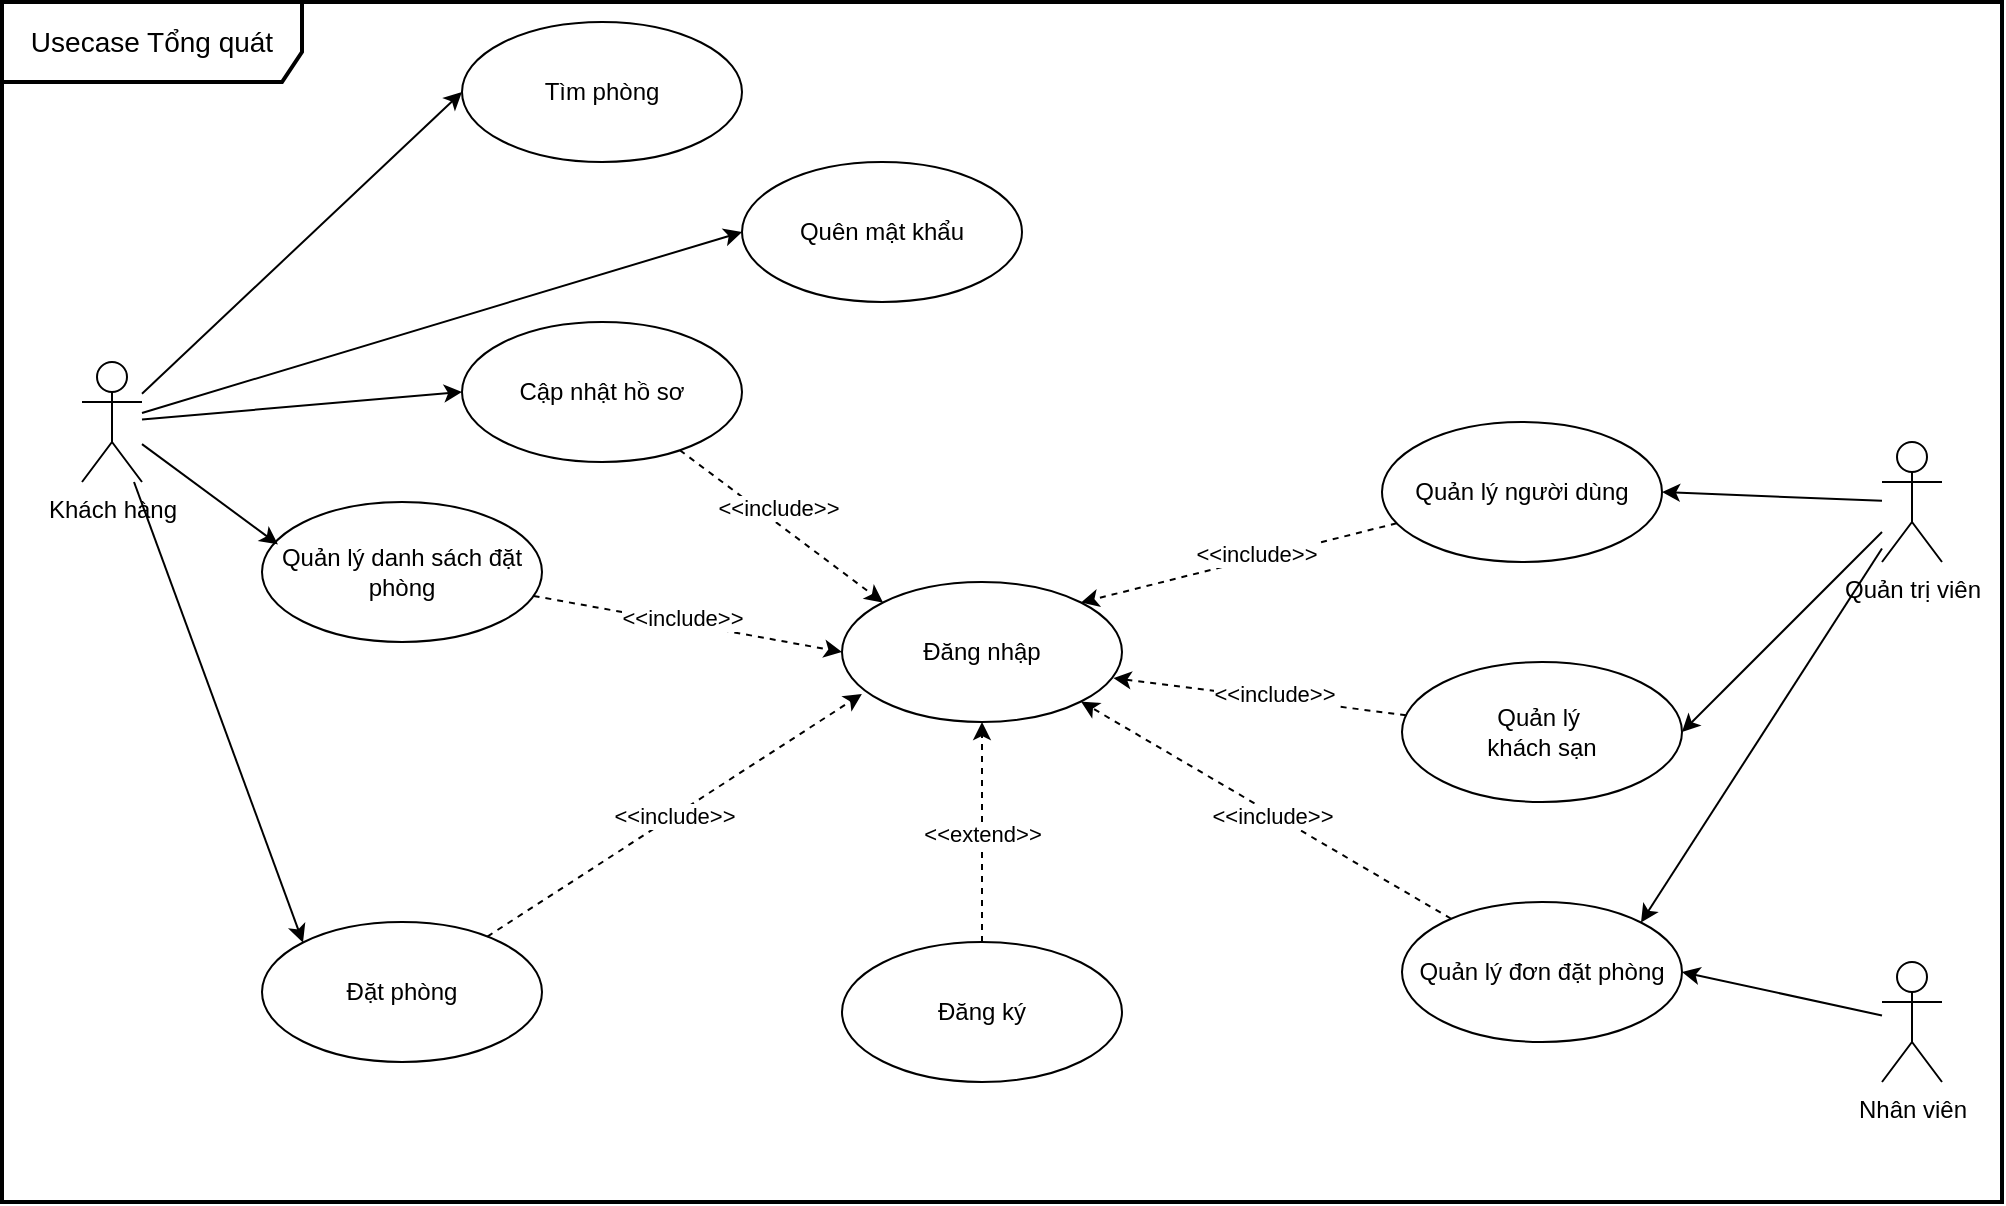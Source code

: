 <mxfile version="25.0.3" pages="7">
  <diagram name="UCTQ" id="BnW27F9ZRaS0ruSqFtRL">
    <mxGraphModel dx="1050" dy="621" grid="1" gridSize="10" guides="1" tooltips="1" connect="1" arrows="1" fold="1" page="1" pageScale="1" pageWidth="850" pageHeight="1100" math="0" shadow="0">
      <root>
        <mxCell id="0" />
        <mxCell id="1" parent="0" />
        <mxCell id="_uAQ8eDRtJraYHkYC3fa-1" value="Tìm phòng" style="ellipse;whiteSpace=wrap;html=1;" parent="1" vertex="1">
          <mxGeometry x="260" y="50" width="140" height="70" as="geometry" />
        </mxCell>
        <mxCell id="_uAQ8eDRtJraYHkYC3fa-7" style="rounded=0;orthogonalLoop=1;jettySize=auto;html=1;entryX=0;entryY=0.5;entryDx=0;entryDy=0;" parent="1" source="_uAQ8eDRtJraYHkYC3fa-2" target="_uAQ8eDRtJraYHkYC3fa-1" edge="1">
          <mxGeometry relative="1" as="geometry" />
        </mxCell>
        <mxCell id="_uAQ8eDRtJraYHkYC3fa-8" style="rounded=0;orthogonalLoop=1;jettySize=auto;html=1;entryX=0;entryY=0;entryDx=0;entryDy=0;" parent="1" source="_uAQ8eDRtJraYHkYC3fa-2" target="_uAQ8eDRtJraYHkYC3fa-3" edge="1">
          <mxGeometry relative="1" as="geometry" />
        </mxCell>
        <mxCell id="-PLZAA_F_EUf_V45vfqz-6" style="rounded=0;orthogonalLoop=1;jettySize=auto;html=1;entryX=0;entryY=0.5;entryDx=0;entryDy=0;" parent="1" source="_uAQ8eDRtJraYHkYC3fa-2" target="-PLZAA_F_EUf_V45vfqz-5" edge="1">
          <mxGeometry relative="1" as="geometry" />
        </mxCell>
        <mxCell id="_uAQ8eDRtJraYHkYC3fa-2" value="Khách hàng" style="shape=umlActor;verticalLabelPosition=bottom;verticalAlign=top;html=1;" parent="1" vertex="1">
          <mxGeometry x="70" y="220" width="30" height="60" as="geometry" />
        </mxCell>
        <mxCell id="_uAQ8eDRtJraYHkYC3fa-3" value="Đặt phòng" style="ellipse;whiteSpace=wrap;html=1;" parent="1" vertex="1">
          <mxGeometry x="160" y="500" width="140" height="70" as="geometry" />
        </mxCell>
        <mxCell id="_uAQ8eDRtJraYHkYC3fa-4" value="Đăng nhập" style="ellipse;whiteSpace=wrap;html=1;" parent="1" vertex="1">
          <mxGeometry x="450" y="330" width="140" height="70" as="geometry" />
        </mxCell>
        <mxCell id="_uAQ8eDRtJraYHkYC3fa-12" style="edgeStyle=orthogonalEdgeStyle;rounded=0;orthogonalLoop=1;jettySize=auto;html=1;entryX=0.5;entryY=1;entryDx=0;entryDy=0;dashed=1;" parent="1" source="_uAQ8eDRtJraYHkYC3fa-5" target="_uAQ8eDRtJraYHkYC3fa-4" edge="1">
          <mxGeometry relative="1" as="geometry" />
        </mxCell>
        <mxCell id="_uAQ8eDRtJraYHkYC3fa-13" value="&amp;lt;&amp;lt;extend&amp;gt;&amp;gt;" style="edgeLabel;html=1;align=center;verticalAlign=middle;resizable=0;points=[];" parent="_uAQ8eDRtJraYHkYC3fa-12" vertex="1" connectable="0">
          <mxGeometry x="-0.008" relative="1" as="geometry">
            <mxPoint as="offset" />
          </mxGeometry>
        </mxCell>
        <mxCell id="_uAQ8eDRtJraYHkYC3fa-5" value="Đăng ký" style="ellipse;whiteSpace=wrap;html=1;" parent="1" vertex="1">
          <mxGeometry x="450" y="510" width="140" height="70" as="geometry" />
        </mxCell>
        <mxCell id="_uAQ8eDRtJraYHkYC3fa-9" style="rounded=0;orthogonalLoop=1;jettySize=auto;html=1;entryX=0.071;entryY=0.8;entryDx=0;entryDy=0;entryPerimeter=0;dashed=1;" parent="1" source="_uAQ8eDRtJraYHkYC3fa-3" target="_uAQ8eDRtJraYHkYC3fa-4" edge="1">
          <mxGeometry relative="1" as="geometry" />
        </mxCell>
        <mxCell id="_uAQ8eDRtJraYHkYC3fa-11" value="&amp;lt;&amp;lt;include&amp;gt;&amp;gt;" style="edgeLabel;html=1;align=center;verticalAlign=middle;resizable=0;points=[];" parent="_uAQ8eDRtJraYHkYC3fa-9" vertex="1" connectable="0">
          <mxGeometry x="0.145" relative="1" as="geometry">
            <mxPoint x="-14" y="9" as="offset" />
          </mxGeometry>
        </mxCell>
        <mxCell id="_uAQ8eDRtJraYHkYC3fa-21" style="rounded=0;orthogonalLoop=1;jettySize=auto;html=1;entryX=1;entryY=0.5;entryDx=0;entryDy=0;" parent="1" source="_uAQ8eDRtJraYHkYC3fa-16" target="_uAQ8eDRtJraYHkYC3fa-18" edge="1">
          <mxGeometry relative="1" as="geometry" />
        </mxCell>
        <mxCell id="_uAQ8eDRtJraYHkYC3fa-23" style="rounded=0;orthogonalLoop=1;jettySize=auto;html=1;entryX=1;entryY=0.5;entryDx=0;entryDy=0;" parent="1" source="_uAQ8eDRtJraYHkYC3fa-16" target="_uAQ8eDRtJraYHkYC3fa-19" edge="1">
          <mxGeometry relative="1" as="geometry" />
        </mxCell>
        <mxCell id="_uAQ8eDRtJraYHkYC3fa-24" style="rounded=0;orthogonalLoop=1;jettySize=auto;html=1;entryX=1;entryY=0;entryDx=0;entryDy=0;" parent="1" source="_uAQ8eDRtJraYHkYC3fa-16" target="_uAQ8eDRtJraYHkYC3fa-20" edge="1">
          <mxGeometry relative="1" as="geometry" />
        </mxCell>
        <mxCell id="_uAQ8eDRtJraYHkYC3fa-16" value="Quản trị viên" style="shape=umlActor;verticalLabelPosition=bottom;verticalAlign=top;html=1;" parent="1" vertex="1">
          <mxGeometry x="970" y="260" width="30" height="60" as="geometry" />
        </mxCell>
        <mxCell id="_uAQ8eDRtJraYHkYC3fa-25" style="rounded=0;orthogonalLoop=1;jettySize=auto;html=1;entryX=1;entryY=0;entryDx=0;entryDy=0;dashed=1;" parent="1" source="_uAQ8eDRtJraYHkYC3fa-18" target="_uAQ8eDRtJraYHkYC3fa-4" edge="1">
          <mxGeometry relative="1" as="geometry" />
        </mxCell>
        <mxCell id="_uAQ8eDRtJraYHkYC3fa-29" value="&amp;lt;&amp;lt;include&amp;gt;&amp;gt;" style="edgeLabel;html=1;align=center;verticalAlign=middle;resizable=0;points=[];" parent="_uAQ8eDRtJraYHkYC3fa-25" vertex="1" connectable="0">
          <mxGeometry x="-0.065" y="-3" relative="1" as="geometry">
            <mxPoint x="4" as="offset" />
          </mxGeometry>
        </mxCell>
        <mxCell id="_uAQ8eDRtJraYHkYC3fa-18" value="Quản lý người dùng" style="ellipse;whiteSpace=wrap;html=1;" parent="1" vertex="1">
          <mxGeometry x="720" y="250" width="140" height="70" as="geometry" />
        </mxCell>
        <mxCell id="_uAQ8eDRtJraYHkYC3fa-19" value="Quản lý&amp;nbsp;&lt;div&gt;khách sạn&lt;/div&gt;" style="ellipse;whiteSpace=wrap;html=1;" parent="1" vertex="1">
          <mxGeometry x="730" y="370" width="140" height="70" as="geometry" />
        </mxCell>
        <mxCell id="_uAQ8eDRtJraYHkYC3fa-28" style="rounded=0;orthogonalLoop=1;jettySize=auto;html=1;entryX=1;entryY=1;entryDx=0;entryDy=0;dashed=1;" parent="1" source="_uAQ8eDRtJraYHkYC3fa-20" target="_uAQ8eDRtJraYHkYC3fa-4" edge="1">
          <mxGeometry relative="1" as="geometry" />
        </mxCell>
        <mxCell id="_uAQ8eDRtJraYHkYC3fa-32" value="&amp;lt;&amp;lt;include&amp;gt;&amp;gt;" style="edgeLabel;html=1;align=center;verticalAlign=middle;resizable=0;points=[];" parent="_uAQ8eDRtJraYHkYC3fa-28" vertex="1" connectable="0">
          <mxGeometry x="-0.039" y="2" relative="1" as="geometry">
            <mxPoint y="-1" as="offset" />
          </mxGeometry>
        </mxCell>
        <mxCell id="_uAQ8eDRtJraYHkYC3fa-20" value="Quản lý đơn đặt phòng" style="ellipse;whiteSpace=wrap;html=1;" parent="1" vertex="1">
          <mxGeometry x="730" y="490" width="140" height="70" as="geometry" />
        </mxCell>
        <mxCell id="_uAQ8eDRtJraYHkYC3fa-27" style="rounded=0;orthogonalLoop=1;jettySize=auto;html=1;entryX=0.969;entryY=0.686;entryDx=0;entryDy=0;entryPerimeter=0;dashed=1;" parent="1" source="_uAQ8eDRtJraYHkYC3fa-19" target="_uAQ8eDRtJraYHkYC3fa-4" edge="1">
          <mxGeometry relative="1" as="geometry" />
        </mxCell>
        <mxCell id="_uAQ8eDRtJraYHkYC3fa-31" value="&amp;lt;&amp;lt;include&amp;gt;&amp;gt;" style="edgeLabel;html=1;align=center;verticalAlign=middle;resizable=0;points=[];" parent="_uAQ8eDRtJraYHkYC3fa-27" vertex="1" connectable="0">
          <mxGeometry x="-0.067" relative="1" as="geometry">
            <mxPoint x="2" y="-2" as="offset" />
          </mxGeometry>
        </mxCell>
        <mxCell id="_uAQ8eDRtJraYHkYC3fa-33" value="&lt;font style=&quot;font-size: 14px;&quot;&gt;Usecase Tổng quát&lt;/font&gt;" style="shape=umlFrame;whiteSpace=wrap;html=1;pointerEvents=0;width=150;height=40;strokeWidth=2;" parent="1" vertex="1">
          <mxGeometry x="30" y="40" width="1000" height="600" as="geometry" />
        </mxCell>
        <mxCell id="-PLZAA_F_EUf_V45vfqz-3" style="rounded=0;orthogonalLoop=1;jettySize=auto;html=1;entryX=0;entryY=0;entryDx=0;entryDy=0;dashed=1;" parent="1" source="-PLZAA_F_EUf_V45vfqz-1" target="_uAQ8eDRtJraYHkYC3fa-4" edge="1">
          <mxGeometry relative="1" as="geometry" />
        </mxCell>
        <mxCell id="-PLZAA_F_EUf_V45vfqz-4" value="&amp;lt;&amp;lt;include&amp;gt;&amp;gt;" style="edgeLabel;html=1;align=center;verticalAlign=middle;resizable=0;points=[];" parent="-PLZAA_F_EUf_V45vfqz-3" vertex="1" connectable="0">
          <mxGeometry x="0.009" y="2" relative="1" as="geometry">
            <mxPoint x="-4" y="-8" as="offset" />
          </mxGeometry>
        </mxCell>
        <mxCell id="-PLZAA_F_EUf_V45vfqz-1" value="Cập nhật hồ sơ" style="ellipse;whiteSpace=wrap;html=1;" parent="1" vertex="1">
          <mxGeometry x="260" y="200" width="140" height="70" as="geometry" />
        </mxCell>
        <mxCell id="-PLZAA_F_EUf_V45vfqz-2" style="rounded=0;orthogonalLoop=1;jettySize=auto;html=1;entryX=0;entryY=0.5;entryDx=0;entryDy=0;" parent="1" source="_uAQ8eDRtJraYHkYC3fa-2" target="-PLZAA_F_EUf_V45vfqz-1" edge="1">
          <mxGeometry relative="1" as="geometry" />
        </mxCell>
        <mxCell id="-PLZAA_F_EUf_V45vfqz-5" value="Quên mật khẩu" style="ellipse;whiteSpace=wrap;html=1;" parent="1" vertex="1">
          <mxGeometry x="400" y="120" width="140" height="70" as="geometry" />
        </mxCell>
        <mxCell id="m26unfyysxcfAPG30SbJ-3" style="rounded=0;orthogonalLoop=1;jettySize=auto;html=1;entryX=0;entryY=0.5;entryDx=0;entryDy=0;dashed=1;" parent="1" source="m26unfyysxcfAPG30SbJ-2" target="_uAQ8eDRtJraYHkYC3fa-4" edge="1">
          <mxGeometry relative="1" as="geometry" />
        </mxCell>
        <mxCell id="m26unfyysxcfAPG30SbJ-4" value="&amp;lt;&amp;lt;include&amp;gt;&amp;gt;" style="edgeLabel;html=1;align=center;verticalAlign=middle;resizable=0;points=[];" parent="m26unfyysxcfAPG30SbJ-3" vertex="1" connectable="0">
          <mxGeometry x="-0.044" y="3" relative="1" as="geometry">
            <mxPoint as="offset" />
          </mxGeometry>
        </mxCell>
        <mxCell id="m26unfyysxcfAPG30SbJ-2" value="Quản lý danh sách đặt phòng" style="ellipse;whiteSpace=wrap;html=1;" parent="1" vertex="1">
          <mxGeometry x="160" y="290" width="140" height="70" as="geometry" />
        </mxCell>
        <mxCell id="m26unfyysxcfAPG30SbJ-5" style="rounded=0;orthogonalLoop=1;jettySize=auto;html=1;entryX=0.057;entryY=0.303;entryDx=0;entryDy=0;entryPerimeter=0;" parent="1" source="_uAQ8eDRtJraYHkYC3fa-2" target="m26unfyysxcfAPG30SbJ-2" edge="1">
          <mxGeometry relative="1" as="geometry" />
        </mxCell>
        <mxCell id="Vn76CwnjIOI2xHTUvjGZ-2" style="rounded=0;orthogonalLoop=1;jettySize=auto;html=1;entryX=1;entryY=0.5;entryDx=0;entryDy=0;" parent="1" source="Vn76CwnjIOI2xHTUvjGZ-1" target="_uAQ8eDRtJraYHkYC3fa-20" edge="1">
          <mxGeometry relative="1" as="geometry" />
        </mxCell>
        <mxCell id="Vn76CwnjIOI2xHTUvjGZ-1" value="Nhân viên" style="shape=umlActor;verticalLabelPosition=bottom;verticalAlign=top;html=1;" parent="1" vertex="1">
          <mxGeometry x="970" y="520" width="30" height="60" as="geometry" />
        </mxCell>
      </root>
    </mxGraphModel>
  </diagram>
  <diagram id="X4wtF87VBaYa39_TBro0" name="UC_QuanlyNgDung">
    <mxGraphModel dx="1050" dy="621" grid="1" gridSize="10" guides="1" tooltips="1" connect="1" arrows="1" fold="1" page="1" pageScale="1" pageWidth="850" pageHeight="1100" math="0" shadow="0">
      <root>
        <mxCell id="0" />
        <mxCell id="1" parent="0" />
        <mxCell id="pWYEqacgsn6gT9P74XO4-2" style="rounded=0;orthogonalLoop=1;jettySize=auto;html=1;entryX=0;entryY=0.5;entryDx=0;entryDy=0;" parent="1" source="kETiXVcXzyEoM2Wlcyrk-1" target="ameS2P6x6j7RE8lguhcZ-2" edge="1">
          <mxGeometry relative="1" as="geometry" />
        </mxCell>
        <mxCell id="KKo9YIfqx2s38kLDZoCD-2" style="edgeStyle=orthogonalEdgeStyle;rounded=0;orthogonalLoop=1;jettySize=auto;html=1;entryX=0;entryY=0.5;entryDx=0;entryDy=0;" parent="1" source="kETiXVcXzyEoM2Wlcyrk-1" target="KKo9YIfqx2s38kLDZoCD-1" edge="1">
          <mxGeometry relative="1" as="geometry" />
        </mxCell>
        <mxCell id="kETiXVcXzyEoM2Wlcyrk-1" value="Quản trị viên" style="shape=umlActor;verticalLabelPosition=bottom;verticalAlign=top;html=1;" parent="1" vertex="1">
          <mxGeometry x="110" y="220" width="30" height="60" as="geometry" />
        </mxCell>
        <mxCell id="ameS2P6x6j7RE8lguhcZ-1" value="Thay đổi quyền hạn" style="ellipse;whiteSpace=wrap;html=1;" parent="1" vertex="1">
          <mxGeometry x="230" y="120" width="140" height="70" as="geometry" />
        </mxCell>
        <mxCell id="ameS2P6x6j7RE8lguhcZ-2" value="Chặn/ bỏ chặn" style="ellipse;whiteSpace=wrap;html=1;" parent="1" vertex="1">
          <mxGeometry x="230" y="300" width="140" height="70" as="geometry" />
        </mxCell>
        <mxCell id="pWYEqacgsn6gT9P74XO4-1" style="rounded=0;orthogonalLoop=1;jettySize=auto;html=1;entryX=-0.014;entryY=0.629;entryDx=0;entryDy=0;entryPerimeter=0;" parent="1" source="kETiXVcXzyEoM2Wlcyrk-1" target="ameS2P6x6j7RE8lguhcZ-1" edge="1">
          <mxGeometry relative="1" as="geometry" />
        </mxCell>
        <mxCell id="pWYEqacgsn6gT9P74XO4-3" value="&lt;font style=&quot;font-size: 14px;&quot;&gt;Phân rã UC quản lý người dùng&lt;/font&gt;" style="shape=umlFrame;whiteSpace=wrap;html=1;pointerEvents=0;width=160;height=50;strokeWidth=2;" parent="1" vertex="1">
          <mxGeometry x="50" y="100" width="410" height="300" as="geometry" />
        </mxCell>
        <mxCell id="KKo9YIfqx2s38kLDZoCD-1" value="Xóa người dùng" style="ellipse;whiteSpace=wrap;html=1;" parent="1" vertex="1">
          <mxGeometry x="230" y="215" width="140" height="70" as="geometry" />
        </mxCell>
      </root>
    </mxGraphModel>
  </diagram>
  <diagram id="yS1NUx4YXbq68gcI--86" name="UC_QuanLyDSDatPhong">
    <mxGraphModel dx="1434" dy="836" grid="1" gridSize="10" guides="1" tooltips="1" connect="1" arrows="1" fold="1" page="1" pageScale="1" pageWidth="850" pageHeight="1100" math="0" shadow="0">
      <root>
        <mxCell id="0" />
        <mxCell id="1" parent="0" />
        <mxCell id="BIm2sFUIqc5mO4iAuF6R-1" style="rounded=0;orthogonalLoop=1;jettySize=auto;html=1;entryX=0;entryY=0.5;entryDx=0;entryDy=0;" edge="1" parent="1" source="uMKnF6PG_Q06BTz7SzqL-1" target="DedUQjTJlfy9GUE8g-Ck-1">
          <mxGeometry relative="1" as="geometry" />
        </mxCell>
        <mxCell id="BIm2sFUIqc5mO4iAuF6R-2" style="rounded=0;orthogonalLoop=1;jettySize=auto;html=1;entryX=0;entryY=0.5;entryDx=0;entryDy=0;" edge="1" parent="1" source="uMKnF6PG_Q06BTz7SzqL-1" target="FtEPrYyRPYZA4xeFEZIC-1">
          <mxGeometry relative="1" as="geometry" />
        </mxCell>
        <mxCell id="uMKnF6PG_Q06BTz7SzqL-1" value="Khách hàng" style="shape=umlActor;verticalLabelPosition=bottom;verticalAlign=top;html=1;" parent="1" vertex="1">
          <mxGeometry x="60" y="255" width="30" height="60" as="geometry" />
        </mxCell>
        <mxCell id="DedUQjTJlfy9GUE8g-Ck-1" value="Lọc danh sách đặt phòng" style="ellipse;whiteSpace=wrap;html=1;" parent="1" vertex="1">
          <mxGeometry x="250" y="210" width="140" height="70" as="geometry" />
        </mxCell>
        <mxCell id="FtEPrYyRPYZA4xeFEZIC-1" value="Xem chi tiết đơn đặt phòng" style="ellipse;whiteSpace=wrap;html=1;" parent="1" vertex="1">
          <mxGeometry x="250" y="320" width="140" height="70" as="geometry" />
        </mxCell>
        <mxCell id="FtEPrYyRPYZA4xeFEZIC-6" style="edgeStyle=orthogonalEdgeStyle;rounded=0;orthogonalLoop=1;jettySize=auto;html=1;entryX=0.5;entryY=1;entryDx=0;entryDy=0;dashed=1;" parent="1" source="FtEPrYyRPYZA4xeFEZIC-4" target="FtEPrYyRPYZA4xeFEZIC-1" edge="1">
          <mxGeometry relative="1" as="geometry" />
        </mxCell>
        <mxCell id="FtEPrYyRPYZA4xeFEZIC-7" value="&amp;lt;&amp;lt;extend&amp;gt;&amp;gt;" style="edgeLabel;html=1;align=center;verticalAlign=middle;resizable=0;points=[];" parent="FtEPrYyRPYZA4xeFEZIC-6" vertex="1" connectable="0">
          <mxGeometry x="-0.029" y="1" relative="1" as="geometry">
            <mxPoint as="offset" />
          </mxGeometry>
        </mxCell>
        <mxCell id="FtEPrYyRPYZA4xeFEZIC-4" value="Hủy đơn đặt phòng" style="ellipse;whiteSpace=wrap;html=1;" parent="1" vertex="1">
          <mxGeometry x="250" y="450" width="140" height="70" as="geometry" />
        </mxCell>
        <mxCell id="T_kX07z3Buu28m-Cdium-1" value="Phân rã UC quản lý danh sách đặt phòng" style="shape=umlFrame;whiteSpace=wrap;html=1;pointerEvents=0;width=240;height=50;strokeWidth=2;" parent="1" vertex="1">
          <mxGeometry x="30" y="120" width="410" height="440" as="geometry" />
        </mxCell>
      </root>
    </mxGraphModel>
  </diagram>
  <diagram id="Hsrq9YYS5Vw8XJ1nVpWr" name="UC_DatPhong">
    <mxGraphModel dx="1050" dy="557" grid="1" gridSize="10" guides="1" tooltips="1" connect="1" arrows="1" fold="1" page="1" pageScale="1" pageWidth="850" pageHeight="1100" math="0" shadow="0">
      <root>
        <mxCell id="0" />
        <mxCell id="1" parent="0" />
        <mxCell id="mGJNQGtCCk38mBVIyj98-3" value="Đặt phòng" style="ellipse;whiteSpace=wrap;html=1;" parent="1" vertex="1">
          <mxGeometry x="160" y="300" width="140" height="70" as="geometry" />
        </mxCell>
        <mxCell id="mGJNQGtCCk38mBVIyj98-7" style="rounded=0;orthogonalLoop=1;jettySize=auto;html=1;entryX=1;entryY=1;entryDx=0;entryDy=0;dashed=1;" parent="1" source="mGJNQGtCCk38mBVIyj98-9" target="mGJNQGtCCk38mBVIyj98-3" edge="1">
          <mxGeometry relative="1" as="geometry" />
        </mxCell>
        <mxCell id="mGJNQGtCCk38mBVIyj98-8" value="&amp;lt;&amp;lt;extend&amp;gt;&amp;gt;" style="edgeLabel;html=1;align=center;verticalAlign=middle;resizable=0;points=[];" parent="mGJNQGtCCk38mBVIyj98-7" vertex="1" connectable="0">
          <mxGeometry x="0.059" y="-1" relative="1" as="geometry">
            <mxPoint as="offset" />
          </mxGeometry>
        </mxCell>
        <mxCell id="mGJNQGtCCk38mBVIyj98-9" value="Thanh toán Online" style="ellipse;whiteSpace=wrap;html=1;" parent="1" vertex="1">
          <mxGeometry x="380" y="400" width="140" height="70" as="geometry" />
        </mxCell>
        <mxCell id="mGJNQGtCCk38mBVIyj98-15" style="rounded=0;orthogonalLoop=1;jettySize=auto;html=1;" parent="1" source="mGJNQGtCCk38mBVIyj98-14" edge="1">
          <mxGeometry relative="1" as="geometry">
            <mxPoint x="340" y="380" as="targetPoint" />
          </mxGeometry>
        </mxCell>
        <mxCell id="mGJNQGtCCk38mBVIyj98-14" value="Chọn phương thức thanh toán online" style="shape=note;size=20;whiteSpace=wrap;html=1;" parent="1" vertex="1">
          <mxGeometry x="350" y="220" width="100" height="100" as="geometry" />
        </mxCell>
      </root>
    </mxGraphModel>
  </diagram>
  <diagram id="1aVgma_m7d_3YRoBIXD7" name="UC_QuanLyKS">
    <mxGraphModel dx="1050" dy="621" grid="1" gridSize="10" guides="1" tooltips="1" connect="1" arrows="1" fold="1" page="1" pageScale="1" pageWidth="850" pageHeight="1100" math="0" shadow="0">
      <root>
        <mxCell id="0" />
        <mxCell id="1" parent="0" />
        <mxCell id="xMyNbZjDAsteSu7Bpo7b-1" style="rounded=0;orthogonalLoop=1;jettySize=auto;html=1;entryX=0;entryY=0.5;entryDx=0;entryDy=0;" parent="1" source="xMyNbZjDAsteSu7Bpo7b-3" target="xMyNbZjDAsteSu7Bpo7b-4" edge="1">
          <mxGeometry relative="1" as="geometry" />
        </mxCell>
        <mxCell id="xMyNbZjDAsteSu7Bpo7b-2" style="rounded=0;orthogonalLoop=1;jettySize=auto;html=1;entryX=0;entryY=0.5;entryDx=0;entryDy=0;" parent="1" source="xMyNbZjDAsteSu7Bpo7b-3" target="xMyNbZjDAsteSu7Bpo7b-5" edge="1">
          <mxGeometry relative="1" as="geometry" />
        </mxCell>
        <mxCell id="xMyNbZjDAsteSu7Bpo7b-11" style="rounded=0;orthogonalLoop=1;jettySize=auto;html=1;entryX=0;entryY=0.5;entryDx=0;entryDy=0;" parent="1" source="xMyNbZjDAsteSu7Bpo7b-3" target="xMyNbZjDAsteSu7Bpo7b-8" edge="1">
          <mxGeometry relative="1" as="geometry" />
        </mxCell>
        <mxCell id="xMyNbZjDAsteSu7Bpo7b-12" style="rounded=0;orthogonalLoop=1;jettySize=auto;html=1;entryX=0;entryY=0.5;entryDx=0;entryDy=0;" parent="1" source="xMyNbZjDAsteSu7Bpo7b-3" target="xMyNbZjDAsteSu7Bpo7b-10" edge="1">
          <mxGeometry relative="1" as="geometry" />
        </mxCell>
        <mxCell id="xMyNbZjDAsteSu7Bpo7b-3" value="Quản trị viên" style="shape=umlActor;verticalLabelPosition=bottom;verticalAlign=top;html=1;" parent="1" vertex="1">
          <mxGeometry x="60" y="300" width="30" height="60" as="geometry" />
        </mxCell>
        <mxCell id="xMyNbZjDAsteSu7Bpo7b-4" value="Thêm Khách Sạn" style="ellipse;whiteSpace=wrap;html=1;" parent="1" vertex="1">
          <mxGeometry x="250" y="185" width="140" height="70" as="geometry" />
        </mxCell>
        <mxCell id="xMyNbZjDAsteSu7Bpo7b-5" value="Xem chi tiết Khách Sạn" style="ellipse;whiteSpace=wrap;html=1;" parent="1" vertex="1">
          <mxGeometry x="250" y="290" width="140" height="70" as="geometry" />
        </mxCell>
        <mxCell id="xMyNbZjDAsteSu7Bpo7b-8" value="Cập nhật Khách sạn" style="ellipse;whiteSpace=wrap;html=1;" parent="1" vertex="1">
          <mxGeometry x="250" y="390" width="140" height="70" as="geometry" />
        </mxCell>
        <mxCell id="xMyNbZjDAsteSu7Bpo7b-9" value="Phân rã UC quản lý khách sạn" style="shape=umlFrame;whiteSpace=wrap;html=1;pointerEvents=0;width=180;height=30;strokeWidth=2;" parent="1" vertex="1">
          <mxGeometry x="30" y="160" width="610" height="430" as="geometry" />
        </mxCell>
        <mxCell id="xMyNbZjDAsteSu7Bpo7b-10" value="Xóa Khách sạn" style="ellipse;whiteSpace=wrap;html=1;" parent="1" vertex="1">
          <mxGeometry x="250" y="490" width="140" height="70" as="geometry" />
        </mxCell>
        <mxCell id="wg37yaGGpVlmeJZN8yts-2" style="rounded=0;orthogonalLoop=1;jettySize=auto;html=1;entryX=1;entryY=0.5;entryDx=0;entryDy=0;dashed=1;" parent="1" source="wg37yaGGpVlmeJZN8yts-1" target="xMyNbZjDAsteSu7Bpo7b-8" edge="1">
          <mxGeometry relative="1" as="geometry" />
        </mxCell>
        <mxCell id="wg37yaGGpVlmeJZN8yts-3" value="&amp;lt;&amp;lt;extend&amp;gt;&amp;gt;" style="edgeLabel;html=1;align=center;verticalAlign=middle;resizable=0;points=[];" parent="wg37yaGGpVlmeJZN8yts-2" vertex="1" connectable="0">
          <mxGeometry x="0.018" relative="1" as="geometry">
            <mxPoint as="offset" />
          </mxGeometry>
        </mxCell>
        <mxCell id="wg37yaGGpVlmeJZN8yts-1" value="Quản lý phòng&amp;nbsp;&lt;div&gt;khách sạn&lt;/div&gt;" style="ellipse;whiteSpace=wrap;html=1;" parent="1" vertex="1">
          <mxGeometry x="470" y="310" width="140" height="70" as="geometry" />
        </mxCell>
      </root>
    </mxGraphModel>
  </diagram>
  <diagram id="AKWucxcZpz5m71YEY5vS" name="UC_QuanLyPhongKS">
    <mxGraphModel dx="1050" dy="621" grid="1" gridSize="10" guides="1" tooltips="1" connect="1" arrows="1" fold="1" page="1" pageScale="1" pageWidth="850" pageHeight="1100" math="0" shadow="0">
      <root>
        <mxCell id="0" />
        <mxCell id="1" parent="0" />
        <mxCell id="gWBnBeHOuzBu7M9yBb4J-1" style="rounded=0;orthogonalLoop=1;jettySize=auto;html=1;entryX=0;entryY=0.5;entryDx=0;entryDy=0;" parent="1" source="gWBnBeHOuzBu7M9yBb4J-5" target="gWBnBeHOuzBu7M9yBb4J-6" edge="1">
          <mxGeometry relative="1" as="geometry" />
        </mxCell>
        <mxCell id="gWBnBeHOuzBu7M9yBb4J-2" style="rounded=0;orthogonalLoop=1;jettySize=auto;html=1;entryX=0;entryY=0.5;entryDx=0;entryDy=0;" parent="1" source="gWBnBeHOuzBu7M9yBb4J-5" target="gWBnBeHOuzBu7M9yBb4J-7" edge="1">
          <mxGeometry relative="1" as="geometry" />
        </mxCell>
        <mxCell id="gWBnBeHOuzBu7M9yBb4J-3" style="rounded=0;orthogonalLoop=1;jettySize=auto;html=1;entryX=0;entryY=0.5;entryDx=0;entryDy=0;" parent="1" source="gWBnBeHOuzBu7M9yBb4J-5" target="gWBnBeHOuzBu7M9yBb4J-8" edge="1">
          <mxGeometry relative="1" as="geometry" />
        </mxCell>
        <mxCell id="gWBnBeHOuzBu7M9yBb4J-4" style="rounded=0;orthogonalLoop=1;jettySize=auto;html=1;entryX=0;entryY=0.5;entryDx=0;entryDy=0;" parent="1" source="gWBnBeHOuzBu7M9yBb4J-5" target="gWBnBeHOuzBu7M9yBb4J-10" edge="1">
          <mxGeometry relative="1" as="geometry" />
        </mxCell>
        <mxCell id="gWBnBeHOuzBu7M9yBb4J-5" value="Quản trị viên" style="shape=umlActor;verticalLabelPosition=bottom;verticalAlign=top;html=1;" parent="1" vertex="1">
          <mxGeometry x="60" y="300" width="30" height="60" as="geometry" />
        </mxCell>
        <mxCell id="gWBnBeHOuzBu7M9yBb4J-6" value="Thêm Phòng" style="ellipse;whiteSpace=wrap;html=1;" parent="1" vertex="1">
          <mxGeometry x="250" y="185" width="140" height="70" as="geometry" />
        </mxCell>
        <mxCell id="gWBnBeHOuzBu7M9yBb4J-7" value="Xem chi tiết Phòng" style="ellipse;whiteSpace=wrap;html=1;" parent="1" vertex="1">
          <mxGeometry x="250" y="290" width="140" height="70" as="geometry" />
        </mxCell>
        <mxCell id="gWBnBeHOuzBu7M9yBb4J-8" value="Cập nhật Phòng" style="ellipse;whiteSpace=wrap;html=1;" parent="1" vertex="1">
          <mxGeometry x="250" y="390" width="140" height="70" as="geometry" />
        </mxCell>
        <mxCell id="gWBnBeHOuzBu7M9yBb4J-9" value="Phân rã UC quản lý phòng khách sạn" style="shape=umlFrame;whiteSpace=wrap;html=1;pointerEvents=0;width=220;height=40;strokeWidth=2;" parent="1" vertex="1">
          <mxGeometry x="30" y="160" width="410" height="430" as="geometry" />
        </mxCell>
        <mxCell id="gWBnBeHOuzBu7M9yBb4J-10" value="Xóa Phòng" style="ellipse;whiteSpace=wrap;html=1;" parent="1" vertex="1">
          <mxGeometry x="250" y="490" width="140" height="70" as="geometry" />
        </mxCell>
      </root>
    </mxGraphModel>
  </diagram>
  <diagram id="FUVASP3F6ogweDCT7ks6" name="UC_QuanLyDonDatPhong">
    <mxGraphModel dx="1050" dy="621" grid="1" gridSize="10" guides="1" tooltips="1" connect="1" arrows="1" fold="1" page="1" pageScale="1" pageWidth="850" pageHeight="1100" math="0" shadow="0">
      <root>
        <mxCell id="0" />
        <mxCell id="1" parent="0" />
        <mxCell id="8_EIP5Mms0r7aY3FJXCr-2" style="rounded=0;orthogonalLoop=1;jettySize=auto;html=1;entryX=0;entryY=0.5;entryDx=0;entryDy=0;" edge="1" parent="1" source="8_EIP5Mms0r7aY3FJXCr-5" target="8_EIP5Mms0r7aY3FJXCr-7">
          <mxGeometry relative="1" as="geometry" />
        </mxCell>
        <mxCell id="8_EIP5Mms0r7aY3FJXCr-3" style="rounded=0;orthogonalLoop=1;jettySize=auto;html=1;entryX=0;entryY=0.5;entryDx=0;entryDy=0;" edge="1" parent="1" source="8_EIP5Mms0r7aY3FJXCr-5" target="8_EIP5Mms0r7aY3FJXCr-8">
          <mxGeometry relative="1" as="geometry" />
        </mxCell>
        <mxCell id="8_EIP5Mms0r7aY3FJXCr-4" style="rounded=0;orthogonalLoop=1;jettySize=auto;html=1;entryX=0;entryY=0.5;entryDx=0;entryDy=0;" edge="1" parent="1" source="8_EIP5Mms0r7aY3FJXCr-5" target="8_EIP5Mms0r7aY3FJXCr-10">
          <mxGeometry relative="1" as="geometry" />
        </mxCell>
        <mxCell id="8_EIP5Mms0r7aY3FJXCr-5" value="Nhân viên" style="shape=umlActor;verticalLabelPosition=bottom;verticalAlign=top;html=1;" vertex="1" parent="1">
          <mxGeometry x="60" y="235" width="30" height="60" as="geometry" />
        </mxCell>
        <mxCell id="8_EIP5Mms0r7aY3FJXCr-7" value="Xem chi tiết Đơn" style="ellipse;whiteSpace=wrap;html=1;" vertex="1" parent="1">
          <mxGeometry x="250" y="230" width="140" height="70" as="geometry" />
        </mxCell>
        <mxCell id="8_EIP5Mms0r7aY3FJXCr-8" value="Cập nhật Đơn&amp;nbsp;&lt;div&gt;đặt phòng&lt;/div&gt;" style="ellipse;whiteSpace=wrap;html=1;" vertex="1" parent="1">
          <mxGeometry x="250" y="330" width="140" height="70" as="geometry" />
        </mxCell>
        <mxCell id="8_EIP5Mms0r7aY3FJXCr-9" value="Phân rã UC quản lý đơn đặt phòng" style="shape=umlFrame;whiteSpace=wrap;html=1;pointerEvents=0;width=220;height=40;strokeWidth=2;" vertex="1" parent="1">
          <mxGeometry x="30" y="160" width="410" height="430" as="geometry" />
        </mxCell>
        <mxCell id="8_EIP5Mms0r7aY3FJXCr-10" value="Xóa Đơn đặt phòng" style="ellipse;whiteSpace=wrap;html=1;" vertex="1" parent="1">
          <mxGeometry x="250" y="430" width="140" height="70" as="geometry" />
        </mxCell>
        <mxCell id="2vkNWF2ZQn7g0miakhmg-3" style="rounded=0;orthogonalLoop=1;jettySize=auto;html=1;entryX=0.034;entryY=0.646;entryDx=0;entryDy=0;entryPerimeter=0;" edge="1" parent="1" source="2vkNWF2ZQn7g0miakhmg-1" target="8_EIP5Mms0r7aY3FJXCr-8">
          <mxGeometry relative="1" as="geometry" />
        </mxCell>
        <mxCell id="2vkNWF2ZQn7g0miakhmg-1" value="Quản trị viên" style="shape=umlActor;verticalLabelPosition=bottom;verticalAlign=top;html=1;" vertex="1" parent="1">
          <mxGeometry x="60" y="400" width="30" height="60" as="geometry" />
        </mxCell>
        <mxCell id="2vkNWF2ZQn7g0miakhmg-2" style="rounded=0;orthogonalLoop=1;jettySize=auto;html=1;entryX=0.057;entryY=0.703;entryDx=0;entryDy=0;entryPerimeter=0;" edge="1" parent="1" source="2vkNWF2ZQn7g0miakhmg-1" target="8_EIP5Mms0r7aY3FJXCr-7">
          <mxGeometry relative="1" as="geometry" />
        </mxCell>
        <mxCell id="2vkNWF2ZQn7g0miakhmg-4" style="rounded=0;orthogonalLoop=1;jettySize=auto;html=1;entryX=0.069;entryY=0.703;entryDx=0;entryDy=0;entryPerimeter=0;" edge="1" parent="1" source="2vkNWF2ZQn7g0miakhmg-1" target="8_EIP5Mms0r7aY3FJXCr-10">
          <mxGeometry relative="1" as="geometry" />
        </mxCell>
      </root>
    </mxGraphModel>
  </diagram>
</mxfile>
